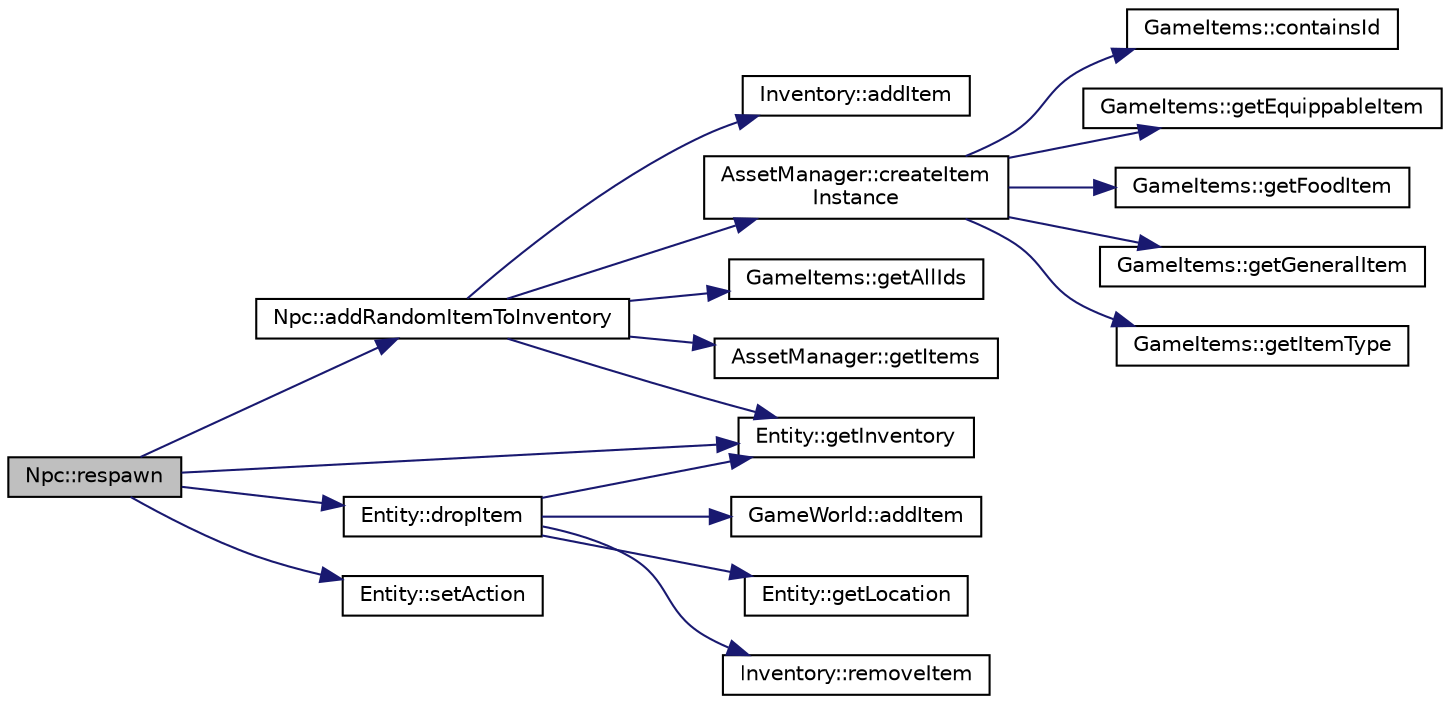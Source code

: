 digraph "Npc::respawn"
{
 // LATEX_PDF_SIZE
  edge [fontname="Helvetica",fontsize="10",labelfontname="Helvetica",labelfontsize="10"];
  node [fontname="Helvetica",fontsize="10",shape=record];
  rankdir="LR";
  Node1 [label="Npc::respawn",height=0.2,width=0.4,color="black", fillcolor="grey75", style="filled", fontcolor="black",tooltip="Respawn the NPC."];
  Node1 -> Node2 [color="midnightblue",fontsize="10",style="solid",fontname="Helvetica"];
  Node2 [label="Npc::addRandomItemToInventory",height=0.2,width=0.4,color="black", fillcolor="white", style="filled",URL="$classNpc.html#a33d9a764e8ce548e9d2ec1f799cea7f5",tooltip=" "];
  Node2 -> Node3 [color="midnightblue",fontsize="10",style="solid",fontname="Helvetica"];
  Node3 [label="Inventory::addItem",height=0.2,width=0.4,color="black", fillcolor="white", style="filled",URL="$classInventory.html#a9e1fad5a5f8ef1d2aec5ba9d86531d0d",tooltip="Adds item to the inventory."];
  Node2 -> Node4 [color="midnightblue",fontsize="10",style="solid",fontname="Helvetica"];
  Node4 [label="AssetManager::createItem\lInstance",height=0.2,width=0.4,color="black", fillcolor="white", style="filled",URL="$classAssetManager.html#a7112131ee4657d508b2029eebb3975f6",tooltip="Creates an instance of an item."];
  Node4 -> Node5 [color="midnightblue",fontsize="10",style="solid",fontname="Helvetica"];
  Node5 [label="GameItems::containsId",height=0.2,width=0.4,color="black", fillcolor="white", style="filled",URL="$structGameItems.html#aa28c24034d12b17b9f85d9c46d9cb9a1",tooltip=" "];
  Node4 -> Node6 [color="midnightblue",fontsize="10",style="solid",fontname="Helvetica"];
  Node6 [label="GameItems::getEquippableItem",height=0.2,width=0.4,color="black", fillcolor="white", style="filled",URL="$structGameItems.html#a12d353035869abb44b959b2fd56dc320",tooltip=" "];
  Node4 -> Node7 [color="midnightblue",fontsize="10",style="solid",fontname="Helvetica"];
  Node7 [label="GameItems::getFoodItem",height=0.2,width=0.4,color="black", fillcolor="white", style="filled",URL="$structGameItems.html#a5525518c6b68815489b0453e43da1024",tooltip=" "];
  Node4 -> Node8 [color="midnightblue",fontsize="10",style="solid",fontname="Helvetica"];
  Node8 [label="GameItems::getGeneralItem",height=0.2,width=0.4,color="black", fillcolor="white", style="filled",URL="$structGameItems.html#a0947ecd8654943fb367afd0bcb0d37b4",tooltip=" "];
  Node4 -> Node9 [color="midnightblue",fontsize="10",style="solid",fontname="Helvetica"];
  Node9 [label="GameItems::getItemType",height=0.2,width=0.4,color="black", fillcolor="white", style="filled",URL="$structGameItems.html#af9a7b3d5920e2b356499038c77ff4498",tooltip=" "];
  Node2 -> Node10 [color="midnightblue",fontsize="10",style="solid",fontname="Helvetica"];
  Node10 [label="GameItems::getAllIds",height=0.2,width=0.4,color="black", fillcolor="white", style="filled",URL="$structGameItems.html#a5095720ca872030b60a9edce77def289",tooltip=" "];
  Node2 -> Node11 [color="midnightblue",fontsize="10",style="solid",fontname="Helvetica"];
  Node11 [label="Entity::getInventory",height=0.2,width=0.4,color="black", fillcolor="white", style="filled",URL="$classEntity.html#a1f1ef1b13908ffef9f2c4f2f455fdb71",tooltip="Get the Inventory object of this entity."];
  Node2 -> Node12 [color="midnightblue",fontsize="10",style="solid",fontname="Helvetica"];
  Node12 [label="AssetManager::getItems",height=0.2,width=0.4,color="black", fillcolor="white", style="filled",URL="$classAssetManager.html#a5964947567c6cd30b292b25510830123",tooltip="Get the GameItems object."];
  Node1 -> Node13 [color="midnightblue",fontsize="10",style="solid",fontname="Helvetica"];
  Node13 [label="Entity::dropItem",height=0.2,width=0.4,color="black", fillcolor="white", style="filled",URL="$classEntity.html#aa9a8dc7cd62a7f088230051d677750c1",tooltip="Drop an item."];
  Node13 -> Node14 [color="midnightblue",fontsize="10",style="solid",fontname="Helvetica"];
  Node14 [label="GameWorld::addItem",height=0.2,width=0.4,color="black", fillcolor="white", style="filled",URL="$classGameWorld.html#a75842f451773ce94e3a08473d785eeae",tooltip="Add item to the game world."];
  Node13 -> Node11 [color="midnightblue",fontsize="10",style="solid",fontname="Helvetica"];
  Node13 -> Node15 [color="midnightblue",fontsize="10",style="solid",fontname="Helvetica"];
  Node15 [label="Entity::getLocation",height=0.2,width=0.4,color="black", fillcolor="white", style="filled",URL="$classEntity.html#a5564e4c637a1e2826e2f4c04aefef265",tooltip="Get the current location of this entity."];
  Node13 -> Node16 [color="midnightblue",fontsize="10",style="solid",fontname="Helvetica"];
  Node16 [label="Inventory::removeItem",height=0.2,width=0.4,color="black", fillcolor="white", style="filled",URL="$classInventory.html#a3c71646f0161c3e0b96a73cbf804c8f6",tooltip="Removes item from the inventory."];
  Node1 -> Node11 [color="midnightblue",fontsize="10",style="solid",fontname="Helvetica"];
  Node1 -> Node17 [color="midnightblue",fontsize="10",style="solid",fontname="Helvetica"];
  Node17 [label="Entity::setAction",height=0.2,width=0.4,color="black", fillcolor="white", style="filled",URL="$classEntity.html#ae00ca26a951f822510d3d93e4c42dce3",tooltip="Set the current action to parameter action."];
}
